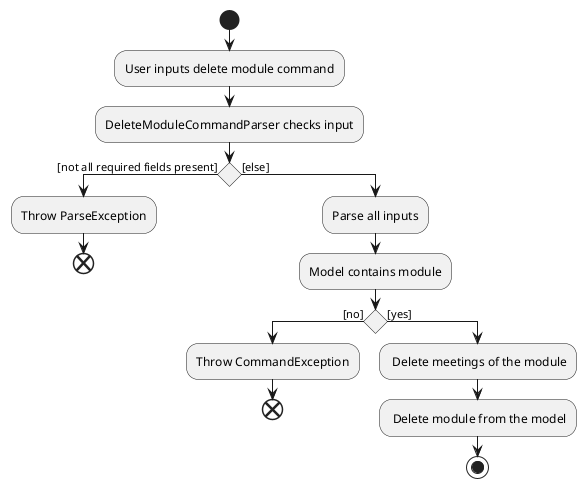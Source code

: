 @startuml
start
:User inputs delete module command;
:DeleteModuleCommandParser checks input;
if () then ([not all required fields present])
    :Throw ParseException;
    end
else ([else])
    :Parse all inputs;
    :Model contains module;
    if () then ([no])
        :Throw CommandException;
        end
    else ([yes])
        : Delete meetings of the module;
        : Delete module from the model;
        stop
@enduml